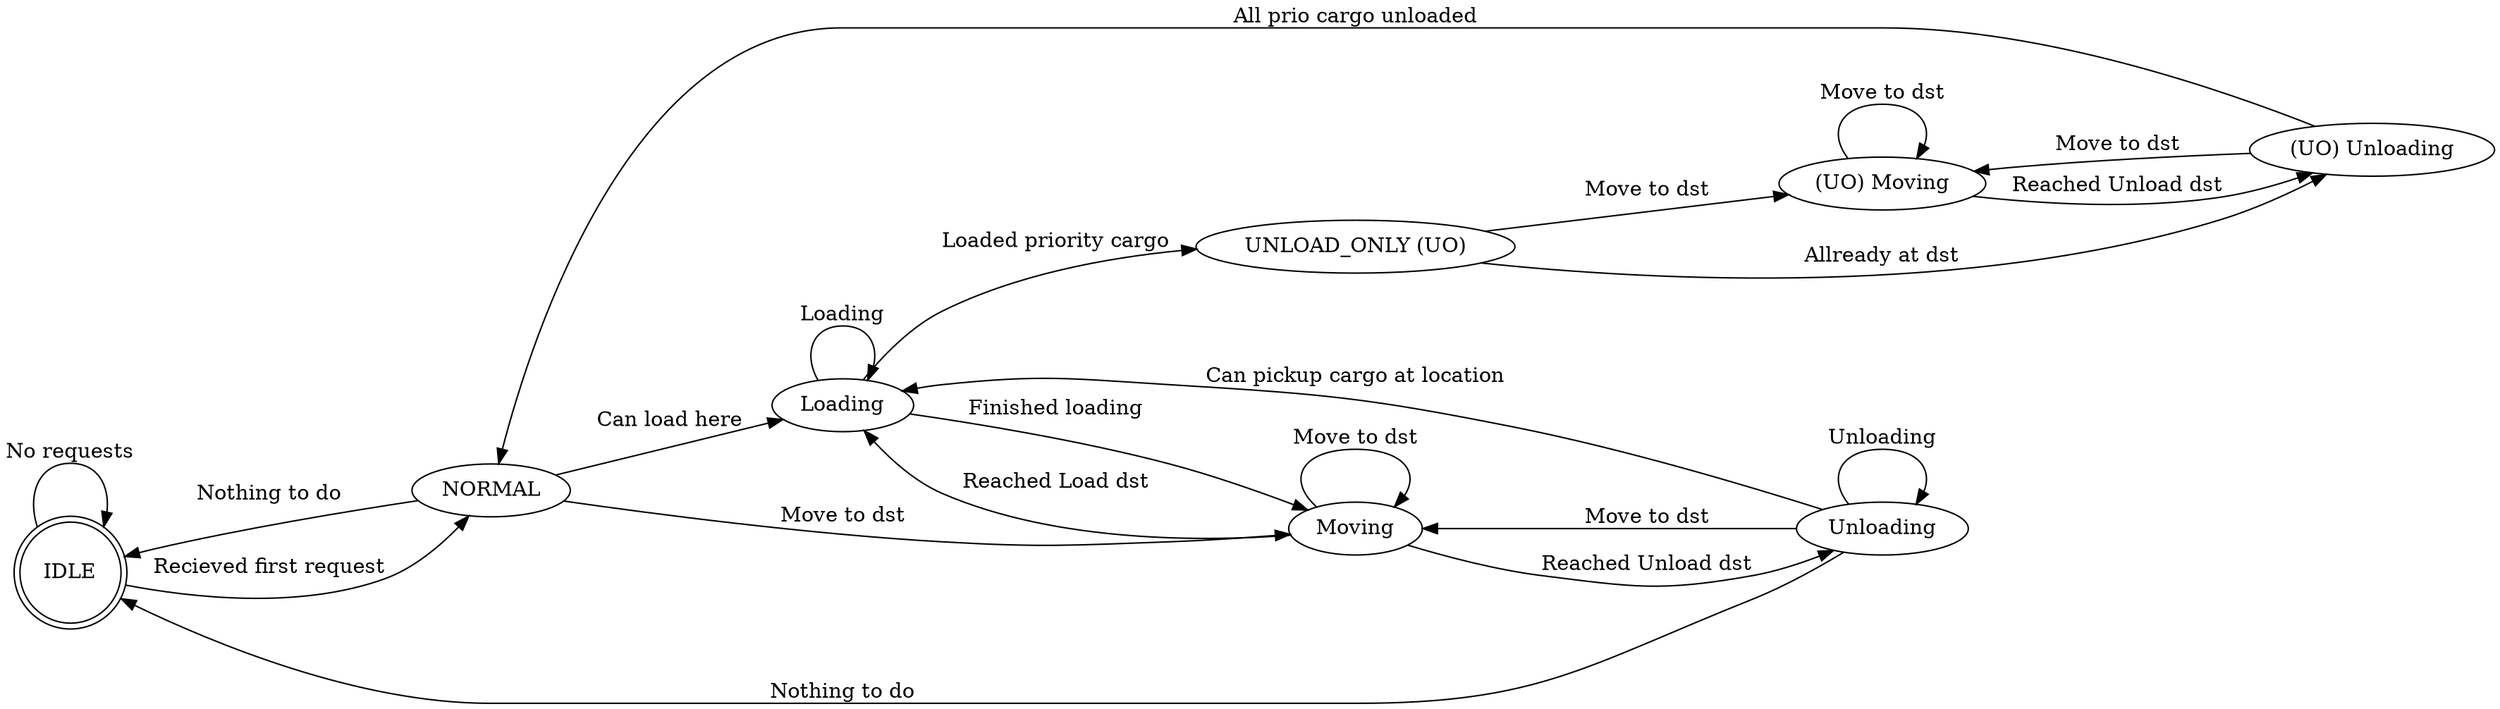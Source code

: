 digraph CartStatus {
    
    rankdir=LR; // TB or LR
    nodesep=0.5; // Horizontal spacing
    ranksep=0.5; // Vertical spacing
    //states
    IDLE [shape=doublecircle ]
    NORMAL
    
    Moving
    Unloading
    Loading
    
    "UNLOAD_ONLY (UO)"
    "(UO) Moving"
    "(UO) Unloading"
    
    //edges
    IDLE -> NORMAL [label="Recieved first request"]
    IDLE -> IDLE [label="No requests"]
    
    // NORMAL -> "UNLOAD_ONLY (UO)" [label="Has prio cargo request"]
    NORMAL -> IDLE [label="Nothing to do"]
    NORMAL -> Moving [label="Move to dst"]
    NORMAL -> Loading [label="Can load here"]
    
    Moving -> Unloading [label="Reached Unload dst"]
    Moving -> Moving [label="Move to dst"]
    Moving -> Loading [label="Reached Load dst"]
    
    
    Loading -> Loading  [label="Loading"]
    Loading -> Moving  [label="Finished loading"]
    Loading -> "UNLOAD_ONLY (UO)"  [label="Loaded priority cargo"]
    
    Unloading -> Loading  [label="Can pickup cargo at location"]
    Unloading -> Moving  [label="Move to dst"]
    Unloading -> Unloading  [label="Unloading"]
    Unloading -> IDLE  [label="Nothing to do"]
    
    // "UNLOAD_ONLY (UO)" -> NORMAL [label="All prio cargo unloaded"]    
    "UNLOAD_ONLY (UO)" -> "(UO) Moving" [label="Move to dst"]
    "UNLOAD_ONLY (UO)" -> "(UO) Unloading" [label="Allready at dst"]

    "(UO) Moving" -> "(UO) Moving" [label="Move to dst"]
    "(UO) Moving" -> "(UO) Unloading" [label="Reached Unload dst"]
    
    // "(UO) Unloading" -> "UNLOAD_ONLY (UO)" [label="Finished Unloading"]
    "(UO) Unloading" -> "(UO) Moving" [label="Move to dst"]
    "(UO) Unloading" -> NORMAL [label="All prio cargo unloaded"]  
    
    
    
}